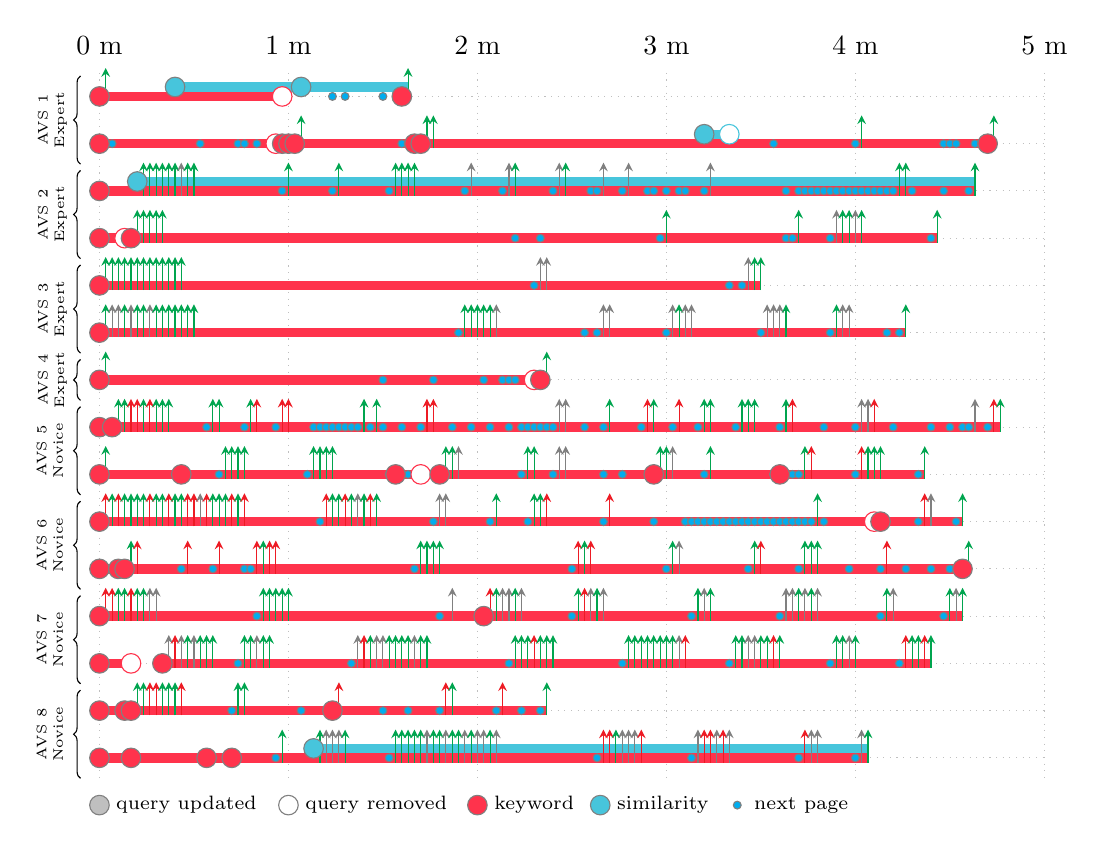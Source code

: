 \begin{tikzpicture}[scale=2,x=1.2cm]
\usetikzlibrary{shapes}
\definecolor{YellowGreen}{RGB}{255,51,76}
\definecolor{SkyBlue}{RGB}{71,197,220}
\definecolor{Green}{RGB}{0,165,79}
\definecolor{Red}{RGB}{237,27,36}
\definecolor{Dandelion}{RGB}{253,189,66}
% draw horizontal line   
\draw[dotted,lightgray] (0,-0.150) -- (5,-0.150); 

\draw[dotted,lightgray] (0,-0.450) -- (5,-0.450); 

\draw[dotted,lightgray] (0,-0.750) -- (5,-0.750); 

\draw[dotted,lightgray] (0,-1.050) -- (5,-1.050); 

\draw[dotted,lightgray] (0,-1.350) -- (5,-1.350); 

\draw[dotted,lightgray] (0,-1.650) -- (5,-1.650); 

\draw[dotted,lightgray] (0,-1.950) -- (5,-1.950); 

\draw[dotted,lightgray] (0,-2.250) -- (5,-2.250); 

\draw[dotted,lightgray] (0,-2.550) -- (5,-2.550); 

\draw[dotted,lightgray] (0,-2.850) -- (5,-2.850); 

\draw[dotted,lightgray] (0,-3.150) -- (5,-3.150); 

\draw[dotted,lightgray] (0,-3.450) -- (5,-3.450); 

\draw[dotted,lightgray] (0,-3.750) -- (5,-3.750); 

\draw[dotted,lightgray] (0,-4.050) -- (5,-4.050); 

\draw[dotted,lightgray] (0,-4.350) -- (5,-4.350);

% draw vertical lines
\foreach \x in {0,1,2,3,4,5}
\draw[dotted,lightgray] (\x,0) -- (\x,-2.40-2.1);

% draw nodes
\draw (0,0) node[above=3pt] {0 m};
\draw (1,0) node[above=3pt] {1 m};
\draw (2,0) node[above=3pt] {2 m};
\draw (3,0) node[above=3pt] {3 m};
\draw (4,0) node[above=3pt] {4 m};
\draw (5,0) node[above=3pt] {5 m};

\draw[decorate,decoration={brace}] (-0.1,-0.58) -- (-0.1,-0.02) node[midway, anchor=center, sloped, above=0.05, font=\tiny, align=center] {AVS 1 \\ Expert};
\draw[decorate,decoration={brace}] (-0.1,-1.18) -- (-0.1,-0.62) node[midway, anchor=center, sloped, above=0.05, font=\tiny, align=center] {AVS 2 \\ Expert};
\draw[decorate,decoration={brace}] (-0.1,-1.78) -- (-0.1,-1.22) node[midway, anchor=center, sloped, above=0.05, font=\tiny, align=center] {AVS 3 \\ Expert};
\draw[decorate,decoration={brace}] (-0.1,-2.08) -- (-0.1,-1.82) node[midway, anchor=center, sloped, above=0.05, font=\tiny, align=center] {AVS 4 \\ Expert};

\draw[decorate,decoration={brace}] (-0.1,-2.68) -- (-0.1,-2.12) node[midway, anchor=center, sloped, above=0.1, font=\tiny, align=center] {AVS 5 \\ Novice};
\draw[decorate,decoration={brace}] (-0.1,-3.28) -- (-0.1,-2.72) node[midway, anchor=center, sloped, above=0.1, font=\tiny, align=center] {AVS 6 \\ Novice};
\draw[decorate,decoration={brace}] (-0.1,-3.88) -- (-0.1,-3.32) node[midway, anchor=center, sloped, above=0.1, font=\tiny, align=center] {AVS 7 \\ Novice};
\draw[decorate,decoration={brace}] (-0.1,-4.48) -- (-0.1,-3.92) node[midway, anchor=center, sloped, above=0.1, font=\tiny, align=center] {AVS 8 \\ Novice};

\node[draw=gray, circle, fill=lightgray, inner sep=2.5pt, align=center]at (0,-2.55-2.1) {};
\node[anchor=west, font=\scriptsize]at (0.037,-2.55-2.1) {query updated};
\node[draw=gray, circle, fill=white, inner sep=2.5pt, align=center]at (1,-2.55-2.1) {};
\node[anchor=west, font=\scriptsize]at (1.038,-2.55-2.1) {query removed};

\node[draw=gray, circle, fill=YellowGreen, inner sep=2.5pt, align=center]at (2,-2.55-2.1) {};
\node[anchor=west, font=\scriptsize]at (2.038,-2.55-2.1) {keyword};
\node[draw=gray, circle, fill=SkyBlue, inner sep=2.5pt, align=center]at (2.65,-2.55-2.1) {};
\node[anchor=west, font=\scriptsize]at (2.688,-2.55-2.1) {similarity};
\node[draw=gray, ellipse, fill=cyan, inner sep=1pt, align=center]at (3.375,-2.55-2.1) {};
\node[anchor=west, font=\scriptsize]at (3.413,-2.55-2.1) {next page};



\draw[line width=0.12cm, YellowGreen](0.000,-0.150 -0) -- (0.967,-0.150 -0);
\draw[line width=0.12cm, SkyBlue](0.400,-0.150 +0.06) -- (1.633,-0.150 +0.06);
\draw[line width=0.12cm, YellowGreen](1.600,-0.150 -0) -- (1.633,-0.150 -0);
\draw[-stealth,Green] (0.033,-0.150 -0.03) -- (0.033,-0.150 + 0.18);
\draw[-stealth,Green] (1.633,-0.150 -0.03) -- (1.633,-0.150 + 0.18);
\node[draw=gray, ellipse, fill=cyan, inner sep=1pt, align=center]at (1.233,-0.150) {};
\node[draw=gray, ellipse, fill=cyan, inner sep=1pt, align=center]at (1.300,-0.150) {};
\node[draw=gray, ellipse, fill=cyan, inner sep=1pt, align=center]at (1.500,-0.150) {};
\node[draw=gray, circle, fill=YellowGreen, inner sep=2.5pt, align=center]at (0.000,-0.150 -0) {};
\node[draw=gray, circle, fill=SkyBlue, inner sep=2.5pt, align=center]at (0.400,-0.150 +0.06) {};
\node[draw=YellowGreen, circle, fill=white, inner sep=2.5pt, align=center]at (0.967,-0.150 -0) {};
\node[draw=gray, circle, fill=SkyBlue, inner sep=2.5pt, align=center]at (1.067,-0.150 +0.06) {};
\node[draw=gray, circle, fill=YellowGreen, inner sep=2.5pt, align=center]at (1.600,-0.150 -0) {};


\draw[line width=0.12cm, YellowGreen](0.000,-0.450 -0) -- (0.933,-0.450 -0);
\draw[line width=0.12cm, SkyBlue](3.200,-0.450 +0.06) -- (3.333,-0.450 +0.06);
\draw[line width=0.12cm, YellowGreen](0.967,-0.450 -0) -- (4.733,-0.450 -0);
\draw[-stealth,Green] (1.067,-0.450 -0.03) -- (1.067,-0.450 + 0.18);
\draw[-stealth,Green] (1.733,-0.450 -0.03) -- (1.733,-0.450 + 0.18);
\draw[-stealth,Green] (1.767,-0.450 -0.03) -- (1.767,-0.450 + 0.18);
\draw[-stealth,Green] (4.033,-0.450 -0.03) -- (4.033,-0.450 + 0.18);
\draw[-stealth,Green] (4.733,-0.450 -0.03) -- (4.733,-0.450 + 0.18);
\node[draw=gray, ellipse, fill=cyan, inner sep=1pt, align=center]at (0.067,-0.450) {};
\node[draw=gray, ellipse, fill=cyan, inner sep=1pt, align=center]at (0.533,-0.450) {};
\node[draw=gray, ellipse, fill=cyan, inner sep=1pt, align=center]at (0.733,-0.450) {};
\node[draw=gray, ellipse, fill=cyan, inner sep=1pt, align=center]at (0.767,-0.450) {};
\node[draw=gray, ellipse, fill=cyan, inner sep=1pt, align=center]at (0.833,-0.450) {};
\node[draw=gray, ellipse, fill=cyan, inner sep=1pt, align=center]at (1.600,-0.450) {};
\node[draw=gray, ellipse, fill=cyan, inner sep=1pt, align=center]at (1.633,-0.450) {};
\node[draw=gray, ellipse, fill=cyan, inner sep=1pt, align=center]at (3.567,-0.450) {};
\node[draw=gray, ellipse, fill=cyan, inner sep=1pt, align=center]at (4.000,-0.450) {};
\node[draw=gray, ellipse, fill=cyan, inner sep=1pt, align=center]at (4.467,-0.450) {};
\node[draw=gray, ellipse, fill=cyan, inner sep=1pt, align=center]at (4.500,-0.450) {};
\node[draw=gray, ellipse, fill=cyan, inner sep=1pt, align=center]at (4.533,-0.450) {};
\node[draw=gray, ellipse, fill=cyan, inner sep=1pt, align=center]at (4.633,-0.450) {};
\node[draw=gray, ellipse, fill=cyan, inner sep=1pt, align=center]at (4.667,-0.450) {};
\node[draw=gray, circle, fill=YellowGreen, inner sep=2.5pt, align=center]at (0.000,-0.450 -0) {};
\node[draw=YellowGreen, circle, fill=white, inner sep=2.5pt, align=center]at (0.933,-0.450 -0) {};
\node[draw=gray, circle, fill=YellowGreen, inner sep=2.5pt, align=center]at (0.967,-0.450 -0) {};
\node[draw=gray, circle, fill=YellowGreen, inner sep=2.5pt, align=center]at (1.000,-0.450 -0) {};
\node[draw=gray, circle, fill=YellowGreen, inner sep=2.5pt, align=center]at (1.033,-0.450 -0) {};
\node[draw=gray, circle, fill=YellowGreen, inner sep=2.5pt, align=center]at (1.667,-0.450 -0) {};
\node[draw=gray, circle, fill=YellowGreen, inner sep=2.5pt, align=center]at (1.700,-0.450 -0) {};
\node[draw=gray, circle, fill=SkyBlue, inner sep=2.5pt, align=center]at (3.200,-0.450 +0.06) {};
\node[draw=SkyBlue, circle, fill=white, inner sep=2.5pt, align=center]at (3.333,-0.450 +0.06) {};
\node[draw=gray, circle, fill=YellowGreen, inner sep=2.5pt, align=center]at (4.700,-0.450 -0) {};


\draw[line width=0.12cm, SkyBlue](0.200,-0.750 +0.06) -- (4.633,-0.750 +0.06);
\draw[line width=0.12cm, YellowGreen](0.000,-0.750 -0) -- (4.633,-0.750 -0);
\draw[-stealth,Green] (0.233,-0.750 -0.03) -- (0.233,-0.750 + 0.18);
\draw[-stealth,Green] (0.267,-0.750 -0.03) -- (0.267,-0.750 + 0.18);
\draw[-stealth,Green] (0.300,-0.750 -0.03) -- (0.300,-0.750 + 0.18);
\draw[-stealth,Green] (0.333,-0.750 -0.03) -- (0.333,-0.750 + 0.18);
\draw[-stealth,Green] (0.367,-0.750 -0.03) -- (0.367,-0.750 + 0.18);
\draw[-stealth,Green] (0.400,-0.750 -0.03) -- (0.400,-0.750 + 0.18);
\draw[-stealth,gray] (0.433,-0.750 -0.03) -- (0.433,-0.750 + 0.18);
\draw[-stealth,Green] (0.467,-0.750 -0.03) -- (0.467,-0.750 + 0.18);
\draw[-stealth,Green] (0.500,-0.750 -0.03) -- (0.500,-0.750 + 0.18);
\draw[-stealth,Green] (1.000,-0.750 -0.03) -- (1.000,-0.750 + 0.18);
\draw[-stealth,Green] (1.267,-0.750 -0.03) -- (1.267,-0.750 + 0.18);
\draw[-stealth,Green] (1.567,-0.750 -0.03) -- (1.567,-0.750 + 0.18);
\draw[-stealth,Green] (1.600,-0.750 -0.03) -- (1.600,-0.750 + 0.18);
\draw[-stealth,Green] (1.633,-0.750 -0.03) -- (1.633,-0.750 + 0.18);
\draw[-stealth,Green] (1.667,-0.750 -0.03) -- (1.667,-0.750 + 0.18);
\draw[-stealth,gray] (1.967,-0.750 -0.03) -- (1.967,-0.750 + 0.18);
\draw[-stealth,gray] (2.167,-0.750 -0.03) -- (2.167,-0.750 + 0.18);
\draw[-stealth,Green] (2.200,-0.750 -0.03) -- (2.200,-0.750 + 0.18);
\draw[-stealth,gray] (2.433,-0.750 -0.03) -- (2.433,-0.750 + 0.18);
\draw[-stealth,Green] (2.467,-0.750 -0.03) -- (2.467,-0.750 + 0.18);
\draw[-stealth,gray] (2.667,-0.750 -0.03) -- (2.667,-0.750 + 0.18);
\draw[-stealth,gray] (2.800,-0.750 -0.03) -- (2.800,-0.750 + 0.18);
\draw[-stealth,gray] (3.233,-0.750 -0.03) -- (3.233,-0.750 + 0.18);
\draw[-stealth,Green] (4.233,-0.750 -0.03) -- (4.233,-0.750 + 0.18);
\draw[-stealth,Green] (4.267,-0.750 -0.03) -- (4.267,-0.750 + 0.18);
\draw[-stealth,Green] (4.633,-0.750 -0.03) -- (4.633,-0.750 + 0.18);
\node[draw=gray, ellipse, fill=cyan, inner sep=1pt, align=center]at (0.967,-0.750) {};
\node[draw=gray, ellipse, fill=cyan, inner sep=1pt, align=center]at (1.233,-0.750) {};
\node[draw=gray, ellipse, fill=cyan, inner sep=1pt, align=center]at (1.533,-0.750) {};
\node[draw=gray, ellipse, fill=cyan, inner sep=1pt, align=center]at (1.933,-0.750) {};
\node[draw=gray, ellipse, fill=cyan, inner sep=1pt, align=center]at (2.133,-0.750) {};
\node[draw=gray, ellipse, fill=cyan, inner sep=1pt, align=center]at (2.400,-0.750) {};
\node[draw=gray, ellipse, fill=cyan, inner sep=1pt, align=center]at (2.600,-0.750) {};
\node[draw=gray, ellipse, fill=cyan, inner sep=1pt, align=center]at (2.633,-0.750) {};
\node[draw=gray, ellipse, fill=cyan, inner sep=1pt, align=center]at (2.767,-0.750) {};
\node[draw=gray, ellipse, fill=cyan, inner sep=1pt, align=center]at (2.900,-0.750) {};
\node[draw=gray, ellipse, fill=cyan, inner sep=1pt, align=center]at (2.933,-0.750) {};
\node[draw=gray, ellipse, fill=cyan, inner sep=1pt, align=center]at (3.000,-0.750) {};
\node[draw=gray, ellipse, fill=cyan, inner sep=1pt, align=center]at (3.067,-0.750) {};
\node[draw=gray, ellipse, fill=cyan, inner sep=1pt, align=center]at (3.100,-0.750) {};
\node[draw=gray, ellipse, fill=cyan, inner sep=1pt, align=center]at (3.200,-0.750) {};
\node[draw=gray, ellipse, fill=cyan, inner sep=1pt, align=center]at (3.633,-0.750) {};
\node[draw=gray, ellipse, fill=cyan, inner sep=1pt, align=center]at (3.700,-0.750) {};
\node[draw=gray, ellipse, fill=cyan, inner sep=1pt, align=center]at (3.733,-0.750) {};
\node[draw=gray, ellipse, fill=cyan, inner sep=1pt, align=center]at (3.767,-0.750) {};
\node[draw=gray, ellipse, fill=cyan, inner sep=1pt, align=center]at (3.800,-0.750) {};
\node[draw=gray, ellipse, fill=cyan, inner sep=1pt, align=center]at (3.833,-0.750) {};
\node[draw=gray, ellipse, fill=cyan, inner sep=1pt, align=center]at (3.867,-0.750) {};
\node[draw=gray, ellipse, fill=cyan, inner sep=1pt, align=center]at (3.900,-0.750) {};
\node[draw=gray, ellipse, fill=cyan, inner sep=1pt, align=center]at (3.933,-0.750) {};
\node[draw=gray, ellipse, fill=cyan, inner sep=1pt, align=center]at (3.967,-0.750) {};
\node[draw=gray, ellipse, fill=cyan, inner sep=1pt, align=center]at (4.000,-0.750) {};
\node[draw=gray, ellipse, fill=cyan, inner sep=1pt, align=center]at (4.033,-0.750) {};
\node[draw=gray, ellipse, fill=cyan, inner sep=1pt, align=center]at (4.067,-0.750) {};
\node[draw=gray, ellipse, fill=cyan, inner sep=1pt, align=center]at (4.100,-0.750) {};
\node[draw=gray, ellipse, fill=cyan, inner sep=1pt, align=center]at (4.133,-0.750) {};
\node[draw=gray, ellipse, fill=cyan, inner sep=1pt, align=center]at (4.167,-0.750) {};
\node[draw=gray, ellipse, fill=cyan, inner sep=1pt, align=center]at (4.200,-0.750) {};
\node[draw=gray, ellipse, fill=cyan, inner sep=1pt, align=center]at (4.300,-0.750) {};
\node[draw=gray, ellipse, fill=cyan, inner sep=1pt, align=center]at (4.467,-0.750) {};
\node[draw=gray, ellipse, fill=cyan, inner sep=1pt, align=center]at (4.600,-0.750) {};
\node[draw=gray, circle, fill=YellowGreen, inner sep=2.5pt, align=center]at (0.000,-0.750 -0) {};
\node[draw=gray, circle, fill=SkyBlue, inner sep=2.5pt, align=center]at (0.200,-0.750 +0.06) {};


\draw[line width=0.12cm, YellowGreen](0.000,-1.050 -0) -- (0.133,-1.050 -0);
\draw[line width=0.12cm, YellowGreen](0.167,-1.050 -0) -- (4.433,-1.050 -0);
\draw[-stealth,Green] (0.200,-1.050 -0.03) -- (0.200,-1.050 + 0.18);
\draw[-stealth,Green] (0.233,-1.050 -0.03) -- (0.233,-1.050 + 0.18);
\draw[-stealth,Green] (0.267,-1.050 -0.03) -- (0.267,-1.050 + 0.18);
\draw[-stealth,Green] (0.300,-1.050 -0.03) -- (0.300,-1.050 + 0.18);
\draw[-stealth,Green] (0.333,-1.050 -0.03) -- (0.333,-1.050 + 0.18);
\draw[-stealth,Green] (3.000,-1.050 -0.03) -- (3.000,-1.050 + 0.18);
\draw[-stealth,Green] (3.700,-1.050 -0.03) -- (3.700,-1.050 + 0.18);
\draw[-stealth,gray] (3.900,-1.050 -0.03) -- (3.900,-1.050 + 0.18);
\draw[-stealth,Green] (3.933,-1.050 -0.03) -- (3.933,-1.050 + 0.18);
\draw[-stealth,Green] (3.967,-1.050 -0.03) -- (3.967,-1.050 + 0.18);
\draw[-stealth,gray] (4.000,-1.050 -0.03) -- (4.000,-1.050 + 0.18);
\draw[-stealth,Green] (4.033,-1.050 -0.03) -- (4.033,-1.050 + 0.18);
\draw[-stealth,Green] (4.433,-1.050 -0.03) -- (4.433,-1.050 + 0.18);
\node[draw=gray, ellipse, fill=cyan, inner sep=1pt, align=center]at (2.200,-1.050) {};
\node[draw=gray, ellipse, fill=cyan, inner sep=1pt, align=center]at (2.333,-1.050) {};
\node[draw=gray, ellipse, fill=cyan, inner sep=1pt, align=center]at (2.967,-1.050) {};
\node[draw=gray, ellipse, fill=cyan, inner sep=1pt, align=center]at (3.633,-1.050) {};
\node[draw=gray, ellipse, fill=cyan, inner sep=1pt, align=center]at (3.667,-1.050) {};
\node[draw=gray, ellipse, fill=cyan, inner sep=1pt, align=center]at (3.867,-1.050) {};
\node[draw=gray, ellipse, fill=cyan, inner sep=1pt, align=center]at (4.400,-1.050) {};
\node[draw=gray, circle, fill=YellowGreen, inner sep=2.5pt, align=center]at (0.000,-1.050 -0) {};
\node[draw=YellowGreen, circle, fill=white, inner sep=2.5pt, align=center]at (0.133,-1.050 -0) {};
\node[draw=gray, circle, fill=YellowGreen, inner sep=2.5pt, align=center]at (0.167,-1.050 -0) {};


\draw[line width=0.12cm, YellowGreen](0.000,-1.350 -0) -- (3.500,-1.350 -0);
\draw[-stealth,Green] (0.033,-1.350 -0.03) -- (0.033,-1.350 + 0.18);
\draw[-stealth,Green] (0.067,-1.350 -0.03) -- (0.067,-1.350 + 0.18);
\draw[-stealth,Green] (0.100,-1.350 -0.03) -- (0.100,-1.350 + 0.18);
\draw[-stealth,Green] (0.133,-1.350 -0.03) -- (0.133,-1.350 + 0.18);
\draw[-stealth,Green] (0.167,-1.350 -0.03) -- (0.167,-1.350 + 0.18);
\draw[-stealth,Green] (0.200,-1.350 -0.03) -- (0.200,-1.350 + 0.18);
\draw[-stealth,Green] (0.233,-1.350 -0.03) -- (0.233,-1.350 + 0.18);
\draw[-stealth,Green] (0.267,-1.350 -0.03) -- (0.267,-1.350 + 0.18);
\draw[-stealth,Green] (0.300,-1.350 -0.03) -- (0.300,-1.350 + 0.18);
\draw[-stealth,Green] (0.333,-1.350 -0.03) -- (0.333,-1.350 + 0.18);
\draw[-stealth,Green] (0.367,-1.350 -0.03) -- (0.367,-1.350 + 0.18);
\draw[-stealth,Green] (0.400,-1.350 -0.03) -- (0.400,-1.350 + 0.18);
\draw[-stealth,Green] (0.433,-1.350 -0.03) -- (0.433,-1.350 + 0.18);
\draw[-stealth,gray] (2.333,-1.350 -0.03) -- (2.333,-1.350 + 0.18);
\draw[-stealth,gray] (2.367,-1.350 -0.03) -- (2.367,-1.350 + 0.18);
\draw[-stealth,gray] (3.433,-1.350 -0.03) -- (3.433,-1.350 + 0.18);
\draw[-stealth,Green] (3.467,-1.350 -0.03) -- (3.467,-1.350 + 0.18);
\draw[-stealth,Green] (3.500,-1.350 -0.03) -- (3.500,-1.350 + 0.18);
\node[draw=gray, ellipse, fill=cyan, inner sep=1pt, align=center]at (2.300,-1.350) {};
\node[draw=gray, ellipse, fill=cyan, inner sep=1pt, align=center]at (3.333,-1.350) {};
\node[draw=gray, ellipse, fill=cyan, inner sep=1pt, align=center]at (3.400,-1.350) {};
\node[draw=gray, circle, fill=YellowGreen, inner sep=2.5pt, align=center]at (0.000,-1.350 -0) {};


\draw[line width=0.12cm, YellowGreen](0.000,-1.650 -0) -- (4.267,-1.650 -0);
\draw[-stealth,Green] (0.033,-1.650 -0.03) -- (0.033,-1.650 + 0.18);
\draw[-stealth,gray] (0.067,-1.650 -0.03) -- (0.067,-1.650 + 0.18);
\draw[-stealth,gray] (0.100,-1.650 -0.03) -- (0.100,-1.650 + 0.18);
\draw[-stealth,Green] (0.133,-1.650 -0.03) -- (0.133,-1.650 + 0.18);
\draw[-stealth,gray] (0.167,-1.650 -0.03) -- (0.167,-1.650 + 0.18);
\draw[-stealth,Green] (0.200,-1.650 -0.03) -- (0.200,-1.650 + 0.18);
\draw[-stealth,Green] (0.233,-1.650 -0.03) -- (0.233,-1.650 + 0.18);
\draw[-stealth,gray] (0.267,-1.650 -0.03) -- (0.267,-1.650 + 0.18);
\draw[-stealth,Green] (0.300,-1.650 -0.03) -- (0.300,-1.650 + 0.18);
\draw[-stealth,Green] (0.333,-1.650 -0.03) -- (0.333,-1.650 + 0.18);
\draw[-stealth,Green] (0.367,-1.650 -0.03) -- (0.367,-1.650 + 0.18);
\draw[-stealth,Green] (0.400,-1.650 -0.03) -- (0.400,-1.650 + 0.18);
\draw[-stealth,Green] (0.433,-1.650 -0.03) -- (0.433,-1.650 + 0.18);
\draw[-stealth,Green] (0.467,-1.650 -0.03) -- (0.467,-1.650 + 0.18);
\draw[-stealth,Green] (0.500,-1.650 -0.03) -- (0.500,-1.650 + 0.18);
\draw[-stealth,Green] (1.933,-1.650 -0.03) -- (1.933,-1.650 + 0.18);
\draw[-stealth,Green] (1.967,-1.650 -0.03) -- (1.967,-1.650 + 0.18);
\draw[-stealth,Green] (2.000,-1.650 -0.03) -- (2.000,-1.650 + 0.18);
\draw[-stealth,Green] (2.033,-1.650 -0.03) -- (2.033,-1.650 + 0.18);
\draw[-stealth,Green] (2.067,-1.650 -0.03) -- (2.067,-1.650 + 0.18);
\draw[-stealth,gray] (2.100,-1.650 -0.03) -- (2.100,-1.650 + 0.18);
\draw[-stealth,gray] (2.667,-1.650 -0.03) -- (2.667,-1.650 + 0.18);
\draw[-stealth,gray] (2.700,-1.650 -0.03) -- (2.700,-1.650 + 0.18);
\draw[-stealth,gray] (3.033,-1.650 -0.03) -- (3.033,-1.650 + 0.18);
\draw[-stealth,Green] (3.067,-1.650 -0.03) -- (3.067,-1.650 + 0.18);
\draw[-stealth,gray] (3.100,-1.650 -0.03) -- (3.100,-1.650 + 0.18);
\draw[-stealth,gray] (3.133,-1.650 -0.03) -- (3.133,-1.650 + 0.18);
\draw[-stealth,gray] (3.533,-1.650 -0.03) -- (3.533,-1.650 + 0.18);
\draw[-stealth,gray] (3.567,-1.650 -0.03) -- (3.567,-1.650 + 0.18);
\draw[-stealth,gray] (3.600,-1.650 -0.03) -- (3.600,-1.650 + 0.18);
\draw[-stealth,Green] (3.633,-1.650 -0.03) -- (3.633,-1.650 + 0.18);
\draw[-stealth,Green] (3.900,-1.650 -0.03) -- (3.900,-1.650 + 0.18);
\draw[-stealth,gray] (3.933,-1.650 -0.03) -- (3.933,-1.650 + 0.18);
\draw[-stealth,gray] (3.967,-1.650 -0.03) -- (3.967,-1.650 + 0.18);
\draw[-stealth,Green] (4.267,-1.650 -0.03) -- (4.267,-1.650 + 0.18);
\node[draw=gray, ellipse, fill=cyan, inner sep=1pt, align=center]at (1.900,-1.650) {};
\node[draw=gray, ellipse, fill=cyan, inner sep=1pt, align=center]at (2.567,-1.650) {};
\node[draw=gray, ellipse, fill=cyan, inner sep=1pt, align=center]at (2.633,-1.650) {};
\node[draw=gray, ellipse, fill=cyan, inner sep=1pt, align=center]at (3.000,-1.650) {};
\node[draw=gray, ellipse, fill=cyan, inner sep=1pt, align=center]at (3.500,-1.650) {};
\node[draw=gray, ellipse, fill=cyan, inner sep=1pt, align=center]at (3.867,-1.650) {};
\node[draw=gray, ellipse, fill=cyan, inner sep=1pt, align=center]at (4.167,-1.650) {};
\node[draw=gray, ellipse, fill=cyan, inner sep=1pt, align=center]at (4.233,-1.650) {};
\node[draw=gray, circle, fill=YellowGreen, inner sep=2.5pt, align=center]at (0.000,-1.650 -0) {};


\draw[line width=0.12cm, YellowGreen](0.000,-1.950 -0) -- (2.300,-1.950 -0);
\draw[line width=0.12cm, YellowGreen](2.333,-1.950 -0) -- (2.367,-1.950 -0);
\draw[-stealth,Green] (0.033,-1.950 -0.03) -- (0.033,-1.950 + 0.18);
\draw[-stealth,Green] (2.367,-1.950 -0.03) -- (2.367,-1.950 + 0.18);
\node[draw=gray, ellipse, fill=cyan, inner sep=1pt, align=center]at (1.500,-1.950) {};
\node[draw=gray, ellipse, fill=cyan, inner sep=1pt, align=center]at (1.767,-1.950) {};
\node[draw=gray, ellipse, fill=cyan, inner sep=1pt, align=center]at (2.033,-1.950) {};
\node[draw=gray, ellipse, fill=cyan, inner sep=1pt, align=center]at (2.133,-1.950) {};
\node[draw=gray, ellipse, fill=cyan, inner sep=1pt, align=center]at (2.167,-1.950) {};
\node[draw=gray, ellipse, fill=cyan, inner sep=1pt, align=center]at (2.200,-1.950) {};
\node[draw=gray, circle, fill=YellowGreen, inner sep=2.5pt, align=center]at (0.000,-1.950 -0) {};
\node[draw=YellowGreen, circle, fill=white, inner sep=2.5pt, align=center]at (2.300,-1.950 -0) {};
\node[draw=gray, circle, fill=YellowGreen, inner sep=2.5pt, align=center]at (2.333,-1.950 -0) {};


\draw[line width=0.12cm, YellowGreen](0.000,-2.250 -0) -- (4.767,-2.250 -0);
\draw[-stealth,Green] (0.100,-2.250 -0.03) -- (0.100,-2.250 + 0.18);
\draw[-stealth,Green] (0.133,-2.250 -0.03) -- (0.133,-2.250 + 0.18);
\draw[-stealth,Red] (0.167,-2.250 -0.03) -- (0.167,-2.250 + 0.18);
\draw[-stealth,Red] (0.200,-2.250 -0.03) -- (0.200,-2.250 + 0.18);
\draw[-stealth,Green] (0.233,-2.250 -0.03) -- (0.233,-2.250 + 0.18);
\draw[-stealth,Red] (0.267,-2.250 -0.03) -- (0.267,-2.250 + 0.18);
\draw[-stealth,Green] (0.300,-2.250 -0.03) -- (0.300,-2.250 + 0.18);
\draw[-stealth,Green] (0.333,-2.250 -0.03) -- (0.333,-2.250 + 0.18);
\draw[-stealth,Green] (0.367,-2.250 -0.03) -- (0.367,-2.250 + 0.18);
\draw[-stealth,Green] (0.600,-2.250 -0.03) -- (0.600,-2.250 + 0.18);
\draw[-stealth,Green] (0.633,-2.250 -0.03) -- (0.633,-2.250 + 0.18);
\draw[-stealth,Green] (0.800,-2.250 -0.03) -- (0.800,-2.250 + 0.18);
\draw[-stealth,Red] (0.833,-2.250 -0.03) -- (0.833,-2.250 + 0.18);
\draw[-stealth,Red] (0.967,-2.250 -0.03) -- (0.967,-2.250 + 0.18);
\draw[-stealth,Red] (1.000,-2.250 -0.03) -- (1.000,-2.250 + 0.18);
\draw[-stealth,Green] (1.400,-2.250 -0.03) -- (1.400,-2.250 + 0.18);
\draw[-stealth,Green] (1.467,-2.250 -0.03) -- (1.467,-2.250 + 0.18);
\draw[-stealth,Red] (1.733,-2.250 -0.03) -- (1.733,-2.250 + 0.18);
\draw[-stealth,Red] (1.767,-2.250 -0.03) -- (1.767,-2.250 + 0.18);
\draw[-stealth,gray] (2.433,-2.250 -0.03) -- (2.433,-2.250 + 0.18);
\draw[-stealth,gray] (2.467,-2.250 -0.03) -- (2.467,-2.250 + 0.18);
\draw[-stealth,Green] (2.700,-2.250 -0.03) -- (2.700,-2.250 + 0.18);
\draw[-stealth,Red] (2.900,-2.250 -0.03) -- (2.900,-2.250 + 0.18);
\draw[-stealth,Green] (2.933,-2.250 -0.03) -- (2.933,-2.250 + 0.18);
\draw[-stealth,Red] (3.067,-2.250 -0.03) -- (3.067,-2.250 + 0.18);
\draw[-stealth,Green] (3.200,-2.250 -0.03) -- (3.200,-2.250 + 0.18);
\draw[-stealth,Green] (3.233,-2.250 -0.03) -- (3.233,-2.250 + 0.18);
\draw[-stealth,Green] (3.400,-2.250 -0.03) -- (3.400,-2.250 + 0.18);
\draw[-stealth,Green] (3.433,-2.250 -0.03) -- (3.433,-2.250 + 0.18);
\draw[-stealth,Green] (3.467,-2.250 -0.03) -- (3.467,-2.250 + 0.18);
\draw[-stealth,Green] (3.633,-2.250 -0.03) -- (3.633,-2.250 + 0.18);
\draw[-stealth,Red] (3.667,-2.250 -0.03) -- (3.667,-2.250 + 0.18);
\draw[-stealth,gray] (4.033,-2.250 -0.03) -- (4.033,-2.250 + 0.18);
\draw[-stealth,gray] (4.067,-2.250 -0.03) -- (4.067,-2.250 + 0.18);
\draw[-stealth,Red] (4.100,-2.250 -0.03) -- (4.100,-2.250 + 0.18);
\draw[-stealth,gray] (4.633,-2.250 -0.03) -- (4.633,-2.250 + 0.18);
\draw[-stealth,Red] (4.733,-2.250 -0.03) -- (4.733,-2.250 + 0.18);
\draw[-stealth,Green] (4.767,-2.250 -0.03) -- (4.767,-2.250 + 0.18);
\node[draw=gray, ellipse, fill=cyan, inner sep=1pt, align=center]at (0.567,-2.250) {};
\node[draw=gray, ellipse, fill=cyan, inner sep=1pt, align=center]at (0.767,-2.250) {};
\node[draw=gray, ellipse, fill=cyan, inner sep=1pt, align=center]at (0.933,-2.250) {};
\node[draw=gray, ellipse, fill=cyan, inner sep=1pt, align=center]at (1.133,-2.250) {};
\node[draw=gray, ellipse, fill=cyan, inner sep=1pt, align=center]at (1.167,-2.250) {};
\node[draw=gray, ellipse, fill=cyan, inner sep=1pt, align=center]at (1.200,-2.250) {};
\node[draw=gray, ellipse, fill=cyan, inner sep=1pt, align=center]at (1.233,-2.250) {};
\node[draw=gray, ellipse, fill=cyan, inner sep=1pt, align=center]at (1.267,-2.250) {};
\node[draw=gray, ellipse, fill=cyan, inner sep=1pt, align=center]at (1.300,-2.250) {};
\node[draw=gray, ellipse, fill=cyan, inner sep=1pt, align=center]at (1.333,-2.250) {};
\node[draw=gray, ellipse, fill=cyan, inner sep=1pt, align=center]at (1.367,-2.250) {};
\node[draw=gray, ellipse, fill=cyan, inner sep=1pt, align=center]at (1.433,-2.250) {};
\node[draw=gray, ellipse, fill=cyan, inner sep=1pt, align=center]at (1.500,-2.250) {};
\node[draw=gray, ellipse, fill=cyan, inner sep=1pt, align=center]at (1.600,-2.250) {};
\node[draw=gray, ellipse, fill=cyan, inner sep=1pt, align=center]at (1.700,-2.250) {};
\node[draw=gray, ellipse, fill=cyan, inner sep=1pt, align=center]at (1.867,-2.250) {};
\node[draw=gray, ellipse, fill=cyan, inner sep=1pt, align=center]at (1.967,-2.250) {};
\node[draw=gray, ellipse, fill=cyan, inner sep=1pt, align=center]at (2.067,-2.250) {};
\node[draw=gray, ellipse, fill=cyan, inner sep=1pt, align=center]at (2.167,-2.250) {};
\node[draw=gray, ellipse, fill=cyan, inner sep=1pt, align=center]at (2.233,-2.250) {};
\node[draw=gray, ellipse, fill=cyan, inner sep=1pt, align=center]at (2.267,-2.250) {};
\node[draw=gray, ellipse, fill=cyan, inner sep=1pt, align=center]at (2.300,-2.250) {};
\node[draw=gray, ellipse, fill=cyan, inner sep=1pt, align=center]at (2.333,-2.250) {};
\node[draw=gray, ellipse, fill=cyan, inner sep=1pt, align=center]at (2.367,-2.250) {};
\node[draw=gray, ellipse, fill=cyan, inner sep=1pt, align=center]at (2.400,-2.250) {};
\node[draw=gray, ellipse, fill=cyan, inner sep=1pt, align=center]at (2.567,-2.250) {};
\node[draw=gray, ellipse, fill=cyan, inner sep=1pt, align=center]at (2.667,-2.250) {};
\node[draw=gray, ellipse, fill=cyan, inner sep=1pt, align=center]at (2.867,-2.250) {};
\node[draw=gray, ellipse, fill=cyan, inner sep=1pt, align=center]at (3.033,-2.250) {};
\node[draw=gray, ellipse, fill=cyan, inner sep=1pt, align=center]at (3.167,-2.250) {};
\node[draw=gray, ellipse, fill=cyan, inner sep=1pt, align=center]at (3.367,-2.250) {};
\node[draw=gray, ellipse, fill=cyan, inner sep=1pt, align=center]at (3.600,-2.250) {};
\node[draw=gray, ellipse, fill=cyan, inner sep=1pt, align=center]at (3.833,-2.250) {};
\node[draw=gray, ellipse, fill=cyan, inner sep=1pt, align=center]at (4.000,-2.250) {};
\node[draw=gray, ellipse, fill=cyan, inner sep=1pt, align=center]at (4.200,-2.250) {};
\node[draw=gray, ellipse, fill=cyan, inner sep=1pt, align=center]at (4.400,-2.250) {};
\node[draw=gray, ellipse, fill=cyan, inner sep=1pt, align=center]at (4.500,-2.250) {};
\node[draw=gray, ellipse, fill=cyan, inner sep=1pt, align=center]at (4.567,-2.250) {};
\node[draw=gray, ellipse, fill=cyan, inner sep=1pt, align=center]at (4.600,-2.250) {};
\node[draw=gray, ellipse, fill=cyan, inner sep=1pt, align=center]at (4.700,-2.250) {};
\node[draw=gray, circle, fill=YellowGreen, inner sep=2.5pt, align=center]at (0.000,-2.250 -0) {};
\node[draw=gray, circle, fill=YellowGreen, inner sep=2.5pt, align=center]at (0.067,-2.250 -0) {};


\draw[line width=0.12cm, YellowGreen](0.000,-2.550 -0) -- (1.700,-2.550 -0);
\draw[line width=0.12cm, YellowGreen](1.800,-2.550 -0) -- (4.367,-2.550 -0);
\draw[-stealth,Green] (0.033,-2.550 -0.03) -- (0.033,-2.550 + 0.18);
\draw[-stealth,Green] (0.667,-2.550 -0.03) -- (0.667,-2.550 + 0.18);
\draw[-stealth,Green] (0.700,-2.550 -0.03) -- (0.700,-2.550 + 0.18);
\draw[-stealth,Green] (0.733,-2.550 -0.03) -- (0.733,-2.550 + 0.18);
\draw[-stealth,Green] (0.767,-2.550 -0.03) -- (0.767,-2.550 + 0.18);
\draw[-stealth,Green] (1.133,-2.550 -0.03) -- (1.133,-2.550 + 0.18);
\draw[-stealth,Green] (1.167,-2.550 -0.03) -- (1.167,-2.550 + 0.18);
\draw[-stealth,Green] (1.200,-2.550 -0.03) -- (1.200,-2.550 + 0.18);
\draw[-stealth,Green] (1.233,-2.550 -0.03) -- (1.233,-2.550 + 0.18);
\draw[-stealth,Green] (1.833,-2.550 -0.03) -- (1.833,-2.550 + 0.18);
\draw[-stealth,Green] (1.867,-2.550 -0.03) -- (1.867,-2.550 + 0.18);
\draw[-stealth,gray] (1.900,-2.550 -0.03) -- (1.900,-2.550 + 0.18);
\draw[-stealth,Green] (2.267,-2.550 -0.03) -- (2.267,-2.550 + 0.18);
\draw[-stealth,Green] (2.300,-2.550 -0.03) -- (2.300,-2.550 + 0.18);
\draw[-stealth,gray] (2.433,-2.550 -0.03) -- (2.433,-2.550 + 0.18);
\draw[-stealth,gray] (2.467,-2.550 -0.03) -- (2.467,-2.550 + 0.18);
\draw[-stealth,Green] (2.967,-2.550 -0.03) -- (2.967,-2.550 + 0.18);
\draw[-stealth,Green] (3.000,-2.550 -0.03) -- (3.000,-2.550 + 0.18);
\draw[-stealth,gray] (3.033,-2.550 -0.03) -- (3.033,-2.550 + 0.18);
\draw[-stealth,Green] (3.233,-2.550 -0.03) -- (3.233,-2.550 + 0.18);
\draw[-stealth,Green] (3.733,-2.550 -0.03) -- (3.733,-2.550 + 0.18);
\draw[-stealth,Red] (3.767,-2.550 -0.03) -- (3.767,-2.550 + 0.18);
\draw[-stealth,Red] (4.033,-2.550 -0.03) -- (4.033,-2.550 + 0.18);
\draw[-stealth,Green] (4.067,-2.550 -0.03) -- (4.067,-2.550 + 0.18);
\draw[-stealth,Green] (4.100,-2.550 -0.03) -- (4.100,-2.550 + 0.18);
\draw[-stealth,Green] (4.133,-2.550 -0.03) -- (4.133,-2.550 + 0.18);
\draw[-stealth,Green] (4.367,-2.550 -0.03) -- (4.367,-2.550 + 0.18);
\node[draw=gray, ellipse, fill=cyan, inner sep=1pt, align=center]at (0.633,-2.550) {};
\node[draw=gray, ellipse, fill=cyan, inner sep=1pt, align=center]at (1.100,-2.550) {};
\node[draw=gray, ellipse, fill=cyan, inner sep=1pt, align=center]at (1.533,-2.550) {};
\node[draw=gray, ellipse, fill=cyan, inner sep=1pt, align=center]at (1.633,-2.550) {};
\node[draw=gray, ellipse, fill=cyan, inner sep=1pt, align=center]at (2.233,-2.550) {};
\node[draw=gray, ellipse, fill=cyan, inner sep=1pt, align=center]at (2.400,-2.550) {};
\node[draw=gray, ellipse, fill=cyan, inner sep=1pt, align=center]at (2.667,-2.550) {};
\node[draw=gray, ellipse, fill=cyan, inner sep=1pt, align=center]at (2.767,-2.550) {};
\node[draw=gray, ellipse, fill=cyan, inner sep=1pt, align=center]at (3.200,-2.550) {};
\node[draw=gray, ellipse, fill=cyan, inner sep=1pt, align=center]at (3.567,-2.550) {};
\node[draw=gray, ellipse, fill=cyan, inner sep=1pt, align=center]at (3.633,-2.550) {};
\node[draw=gray, ellipse, fill=cyan, inner sep=1pt, align=center]at (3.667,-2.550) {};
\node[draw=gray, ellipse, fill=cyan, inner sep=1pt, align=center]at (3.700,-2.550) {};
\node[draw=gray, ellipse, fill=cyan, inner sep=1pt, align=center]at (4.000,-2.550) {};
\node[draw=gray, ellipse, fill=cyan, inner sep=1pt, align=center]at (4.333,-2.550) {};
\node[draw=gray, circle, fill=YellowGreen, inner sep=2.5pt, align=center]at (0.000,-2.550 -0) {};
\node[draw=gray, circle, fill=YellowGreen, inner sep=2.5pt, align=center]at (0.433,-2.550 -0) {};
\node[draw=gray, circle, fill=YellowGreen, inner sep=2.5pt, align=center]at (1.567,-2.550 -0) {};
\node[draw=YellowGreen, circle, fill=white, inner sep=2.5pt, align=center]at (1.700,-2.550 -0) {};
\node[draw=gray, circle, fill=YellowGreen, inner sep=2.5pt, align=center]at (1.800,-2.550 -0) {};
\node[draw=gray, circle, fill=YellowGreen, inner sep=2.5pt, align=center]at (2.933,-2.550 -0) {};
\node[draw=gray, circle, fill=YellowGreen, inner sep=2.5pt, align=center]at (3.600,-2.550 -0) {};


\draw[line width=0.12cm, YellowGreen](0.000,-2.850 -0) -- (4.100,-2.850 -0);
\draw[line width=0.12cm, YellowGreen](4.133,-2.850 -0) -- (4.567,-2.850 -0);
\draw[-stealth,Red] (0.033,-2.850 -0.03) -- (0.033,-2.850 + 0.18);
\draw[-stealth,Green] (0.067,-2.850 -0.03) -- (0.067,-2.850 + 0.18);
\draw[-stealth,Red] (0.100,-2.850 -0.03) -- (0.100,-2.850 + 0.18);
\draw[-stealth,Green] (0.133,-2.850 -0.03) -- (0.133,-2.850 + 0.18);
\draw[-stealth,Green] (0.167,-2.850 -0.03) -- (0.167,-2.850 + 0.18);
\draw[-stealth,Green] (0.200,-2.850 -0.03) -- (0.200,-2.850 + 0.18);
\draw[-stealth,Green] (0.233,-2.850 -0.03) -- (0.233,-2.850 + 0.18);
\draw[-stealth,Red] (0.267,-2.850 -0.03) -- (0.267,-2.850 + 0.18);
\draw[-stealth,Green] (0.300,-2.850 -0.03) -- (0.300,-2.850 + 0.18);
\draw[-stealth,Green] (0.333,-2.850 -0.03) -- (0.333,-2.850 + 0.18);
\draw[-stealth,Red] (0.367,-2.850 -0.03) -- (0.367,-2.850 + 0.18);
\draw[-stealth,Green] (0.400,-2.850 -0.03) -- (0.400,-2.850 + 0.18);
\draw[-stealth,Green] (0.433,-2.850 -0.03) -- (0.433,-2.850 + 0.18);
\draw[-stealth,Red] (0.467,-2.850 -0.03) -- (0.467,-2.850 + 0.18);
\draw[-stealth,Red] (0.500,-2.850 -0.03) -- (0.500,-2.850 + 0.18);
\draw[-stealth,gray] (0.533,-2.850 -0.03) -- (0.533,-2.850 + 0.18);
\draw[-stealth,Red] (0.567,-2.850 -0.03) -- (0.567,-2.850 + 0.18);
\draw[-stealth,Green] (0.600,-2.850 -0.03) -- (0.600,-2.850 + 0.18);
\draw[-stealth,Green] (0.633,-2.850 -0.03) -- (0.633,-2.850 + 0.18);
\draw[-stealth,Green] (0.667,-2.850 -0.03) -- (0.667,-2.850 + 0.18);
\draw[-stealth,Red] (0.700,-2.850 -0.03) -- (0.700,-2.850 + 0.18);
\draw[-stealth,Green] (0.733,-2.850 -0.03) -- (0.733,-2.850 + 0.18);
\draw[-stealth,Red] (0.767,-2.850 -0.03) -- (0.767,-2.850 + 0.18);
\draw[-stealth,Red] (1.200,-2.850 -0.03) -- (1.200,-2.850 + 0.18);
\draw[-stealth,Green] (1.233,-2.850 -0.03) -- (1.233,-2.850 + 0.18);
\draw[-stealth,Green] (1.267,-2.850 -0.03) -- (1.267,-2.850 + 0.18);
\draw[-stealth,Red] (1.300,-2.850 -0.03) -- (1.300,-2.850 + 0.18);
\draw[-stealth,Green] (1.333,-2.850 -0.03) -- (1.333,-2.850 + 0.18);
\draw[-stealth,gray] (1.367,-2.850 -0.03) -- (1.367,-2.850 + 0.18);
\draw[-stealth,Green] (1.400,-2.850 -0.03) -- (1.400,-2.850 + 0.18);
\draw[-stealth,Red] (1.433,-2.850 -0.03) -- (1.433,-2.850 + 0.18);
\draw[-stealth,Green] (1.467,-2.850 -0.03) -- (1.467,-2.850 + 0.18);
\draw[-stealth,gray] (1.800,-2.850 -0.03) -- (1.800,-2.850 + 0.18);
\draw[-stealth,gray] (1.833,-2.850 -0.03) -- (1.833,-2.850 + 0.18);
\draw[-stealth,Green] (2.100,-2.850 -0.03) -- (2.100,-2.850 + 0.18);
\draw[-stealth,Green] (2.300,-2.850 -0.03) -- (2.300,-2.850 + 0.18);
\draw[-stealth,Green] (2.333,-2.850 -0.03) -- (2.333,-2.850 + 0.18);
\draw[-stealth,Red] (2.367,-2.850 -0.03) -- (2.367,-2.850 + 0.18);
\draw[-stealth,Red] (2.700,-2.850 -0.03) -- (2.700,-2.850 + 0.18);
\draw[-stealth,Green] (3.800,-2.850 -0.03) -- (3.800,-2.850 + 0.18);
\draw[-stealth,Red] (4.367,-2.850 -0.03) -- (4.367,-2.850 + 0.18);
\draw[-stealth,gray] (4.400,-2.850 -0.03) -- (4.400,-2.850 + 0.18);
\draw[-stealth,Green] (4.567,-2.850 -0.03) -- (4.567,-2.850 + 0.18);
\node[draw=gray, ellipse, fill=cyan, inner sep=1pt, align=center]at (1.167,-2.850) {};
\node[draw=gray, ellipse, fill=cyan, inner sep=1pt, align=center]at (1.767,-2.850) {};
\node[draw=gray, ellipse, fill=cyan, inner sep=1pt, align=center]at (2.067,-2.850) {};
\node[draw=gray, ellipse, fill=cyan, inner sep=1pt, align=center]at (2.267,-2.850) {};
\node[draw=gray, ellipse, fill=cyan, inner sep=1pt, align=center]at (2.667,-2.850) {};
\node[draw=gray, ellipse, fill=cyan, inner sep=1pt, align=center]at (2.933,-2.850) {};
\node[draw=gray, ellipse, fill=cyan, inner sep=1pt, align=center]at (3.100,-2.850) {};
\node[draw=gray, ellipse, fill=cyan, inner sep=1pt, align=center]at (3.133,-2.850) {};
\node[draw=gray, ellipse, fill=cyan, inner sep=1pt, align=center]at (3.167,-2.850) {};
\node[draw=gray, ellipse, fill=cyan, inner sep=1pt, align=center]at (3.200,-2.850) {};
\node[draw=gray, ellipse, fill=cyan, inner sep=1pt, align=center]at (3.233,-2.850) {};
\node[draw=gray, ellipse, fill=cyan, inner sep=1pt, align=center]at (3.267,-2.850) {};
\node[draw=gray, ellipse, fill=cyan, inner sep=1pt, align=center]at (3.300,-2.850) {};
\node[draw=gray, ellipse, fill=cyan, inner sep=1pt, align=center]at (3.333,-2.850) {};
\node[draw=gray, ellipse, fill=cyan, inner sep=1pt, align=center]at (3.367,-2.850) {};
\node[draw=gray, ellipse, fill=cyan, inner sep=1pt, align=center]at (3.400,-2.850) {};
\node[draw=gray, ellipse, fill=cyan, inner sep=1pt, align=center]at (3.433,-2.850) {};
\node[draw=gray, ellipse, fill=cyan, inner sep=1pt, align=center]at (3.467,-2.850) {};
\node[draw=gray, ellipse, fill=cyan, inner sep=1pt, align=center]at (3.500,-2.850) {};
\node[draw=gray, ellipse, fill=cyan, inner sep=1pt, align=center]at (3.533,-2.850) {};
\node[draw=gray, ellipse, fill=cyan, inner sep=1pt, align=center]at (3.567,-2.850) {};
\node[draw=gray, ellipse, fill=cyan, inner sep=1pt, align=center]at (3.600,-2.850) {};
\node[draw=gray, ellipse, fill=cyan, inner sep=1pt, align=center]at (3.633,-2.850) {};
\node[draw=gray, ellipse, fill=cyan, inner sep=1pt, align=center]at (3.667,-2.850) {};
\node[draw=gray, ellipse, fill=cyan, inner sep=1pt, align=center]at (3.700,-2.850) {};
\node[draw=gray, ellipse, fill=cyan, inner sep=1pt, align=center]at (3.733,-2.850) {};
\node[draw=gray, ellipse, fill=cyan, inner sep=1pt, align=center]at (3.767,-2.850) {};
\node[draw=gray, ellipse, fill=cyan, inner sep=1pt, align=center]at (3.833,-2.850) {};
\node[draw=gray, ellipse, fill=cyan, inner sep=1pt, align=center]at (4.333,-2.850) {};
\node[draw=gray, ellipse, fill=cyan, inner sep=1pt, align=center]at (4.533,-2.850) {};
\node[draw=gray, circle, fill=YellowGreen, inner sep=2.5pt, align=center]at (0.000,-2.850 -0) {};
\node[draw=YellowGreen, circle, fill=white, inner sep=2.5pt, align=center]at (4.100,-2.850 -0) {};
\node[draw=gray, circle, fill=YellowGreen, inner sep=2.5pt, align=center]at (4.133,-2.850 -0) {};


\draw[line width=0.12cm, YellowGreen](0.000,-3.150 -0) -- (4.600,-3.150 -0);
\draw[-stealth,Green] (0.167,-3.150 -0.03) -- (0.167,-3.150 + 0.18);
\draw[-stealth,Red] (0.200,-3.150 -0.03) -- (0.200,-3.150 + 0.18);
\draw[-stealth,Red] (0.467,-3.150 -0.03) -- (0.467,-3.150 + 0.18);
\draw[-stealth,Red] (0.633,-3.150 -0.03) -- (0.633,-3.150 + 0.18);
\draw[-stealth,Red] (0.833,-3.150 -0.03) -- (0.833,-3.150 + 0.18);
\draw[-stealth,Green] (0.867,-3.150 -0.03) -- (0.867,-3.150 + 0.18);
\draw[-stealth,Red] (0.900,-3.150 -0.03) -- (0.900,-3.150 + 0.18);
\draw[-stealth,Red] (0.933,-3.150 -0.03) -- (0.933,-3.150 + 0.18);
\draw[-stealth,Green] (1.700,-3.150 -0.03) -- (1.700,-3.150 + 0.18);
\draw[-stealth,Green] (1.733,-3.150 -0.03) -- (1.733,-3.150 + 0.18);
\draw[-stealth,Green] (1.767,-3.150 -0.03) -- (1.767,-3.150 + 0.18);
\draw[-stealth,Green] (1.800,-3.150 -0.03) -- (1.800,-3.150 + 0.18);
\draw[-stealth,Red] (2.533,-3.150 -0.03) -- (2.533,-3.150 + 0.18);
\draw[-stealth,Green] (2.567,-3.150 -0.03) -- (2.567,-3.150 + 0.18);
\draw[-stealth,Red] (2.600,-3.150 -0.03) -- (2.600,-3.150 + 0.18);
\draw[-stealth,Green] (3.033,-3.150 -0.03) -- (3.033,-3.150 + 0.18);
\draw[-stealth,gray] (3.067,-3.150 -0.03) -- (3.067,-3.150 + 0.18);
\draw[-stealth,Green] (3.467,-3.150 -0.03) -- (3.467,-3.150 + 0.18);
\draw[-stealth,Red] (3.500,-3.150 -0.03) -- (3.500,-3.150 + 0.18);
\draw[-stealth,Green] (3.733,-3.150 -0.03) -- (3.733,-3.150 + 0.18);
\draw[-stealth,Green] (3.767,-3.150 -0.03) -- (3.767,-3.150 + 0.18);
\draw[-stealth,Green] (3.800,-3.150 -0.03) -- (3.800,-3.150 + 0.18);
\draw[-stealth,Red] (4.167,-3.150 -0.03) -- (4.167,-3.150 + 0.18);
\draw[-stealth,Green] (4.600,-3.150 -0.03) -- (4.600,-3.150 + 0.18);
\node[draw=gray, ellipse, fill=cyan, inner sep=1pt, align=center]at (0.433,-3.150) {};
\node[draw=gray, ellipse, fill=cyan, inner sep=1pt, align=center]at (0.600,-3.150) {};
\node[draw=gray, ellipse, fill=cyan, inner sep=1pt, align=center]at (0.767,-3.150) {};
\node[draw=gray, ellipse, fill=cyan, inner sep=1pt, align=center]at (0.800,-3.150) {};
\node[draw=gray, ellipse, fill=cyan, inner sep=1pt, align=center]at (1.667,-3.150) {};
\node[draw=gray, ellipse, fill=cyan, inner sep=1pt, align=center]at (2.500,-3.150) {};
\node[draw=gray, ellipse, fill=cyan, inner sep=1pt, align=center]at (3.000,-3.150) {};
\node[draw=gray, ellipse, fill=cyan, inner sep=1pt, align=center]at (3.433,-3.150) {};
\node[draw=gray, ellipse, fill=cyan, inner sep=1pt, align=center]at (3.700,-3.150) {};
\node[draw=gray, ellipse, fill=cyan, inner sep=1pt, align=center]at (3.967,-3.150) {};
\node[draw=gray, ellipse, fill=cyan, inner sep=1pt, align=center]at (4.133,-3.150) {};
\node[draw=gray, ellipse, fill=cyan, inner sep=1pt, align=center]at (4.267,-3.150) {};
\node[draw=gray, ellipse, fill=cyan, inner sep=1pt, align=center]at (4.400,-3.150) {};
\node[draw=gray, ellipse, fill=cyan, inner sep=1pt, align=center]at (4.500,-3.150) {};
\node[draw=gray, circle, fill=YellowGreen, inner sep=2.5pt, align=center]at (0.000,-3.150 -0) {};
\node[draw=gray, circle, fill=YellowGreen, inner sep=2.5pt, align=center]at (0.100,-3.150 -0) {};
\node[draw=gray, circle, fill=YellowGreen, inner sep=2.5pt, align=center]at (0.133,-3.150 -0) {};
\node[draw=gray, circle, fill=YellowGreen, inner sep=2.5pt, align=center]at (4.567,-3.150 -0) {};


\draw[line width=0.12cm, YellowGreen](0.000,-3.450 -0) -- (4.567,-3.450 -0);
\draw[-stealth,Red] (0.033,-3.450 -0.03) -- (0.033,-3.450 + 0.18);
\draw[-stealth,Red] (0.067,-3.450 -0.03) -- (0.067,-3.450 + 0.18);
\draw[-stealth,Green] (0.100,-3.450 -0.03) -- (0.100,-3.450 + 0.18);
\draw[-stealth,Green] (0.133,-3.450 -0.03) -- (0.133,-3.450 + 0.18);
\draw[-stealth,Red] (0.167,-3.450 -0.03) -- (0.167,-3.450 + 0.18);
\draw[-stealth,Green] (0.200,-3.450 -0.03) -- (0.200,-3.450 + 0.18);
\draw[-stealth,Green] (0.233,-3.450 -0.03) -- (0.233,-3.450 + 0.18);
\draw[-stealth,gray] (0.267,-3.450 -0.03) -- (0.267,-3.450 + 0.18);
\draw[-stealth,gray] (0.300,-3.450 -0.03) -- (0.300,-3.450 + 0.18);
\draw[-stealth,Green] (0.867,-3.450 -0.03) -- (0.867,-3.450 + 0.18);
\draw[-stealth,Green] (0.900,-3.450 -0.03) -- (0.900,-3.450 + 0.18);
\draw[-stealth,Green] (0.933,-3.450 -0.03) -- (0.933,-3.450 + 0.18);
\draw[-stealth,Green] (0.967,-3.450 -0.03) -- (0.967,-3.450 + 0.18);
\draw[-stealth,Green] (1.000,-3.450 -0.03) -- (1.000,-3.450 + 0.18);
\draw[-stealth,gray] (1.867,-3.450 -0.03) -- (1.867,-3.450 + 0.18);
\draw[-stealth,Red] (2.067,-3.450 -0.03) -- (2.067,-3.450 + 0.18);
\draw[-stealth,Green] (2.100,-3.450 -0.03) -- (2.100,-3.450 + 0.18);
\draw[-stealth,gray] (2.133,-3.450 -0.03) -- (2.133,-3.450 + 0.18);
\draw[-stealth,gray] (2.167,-3.450 -0.03) -- (2.167,-3.450 + 0.18);
\draw[-stealth,Green] (2.200,-3.450 -0.03) -- (2.200,-3.450 + 0.18);
\draw[-stealth,gray] (2.233,-3.450 -0.03) -- (2.233,-3.450 + 0.18);
\draw[-stealth,Green] (2.533,-3.450 -0.03) -- (2.533,-3.450 + 0.18);
\draw[-stealth,Red] (2.567,-3.450 -0.03) -- (2.567,-3.450 + 0.18);
\draw[-stealth,gray] (2.600,-3.450 -0.03) -- (2.600,-3.450 + 0.18);
\draw[-stealth,Green] (2.633,-3.450 -0.03) -- (2.633,-3.450 + 0.18);
\draw[-stealth,gray] (2.667,-3.450 -0.03) -- (2.667,-3.450 + 0.18);
\draw[-stealth,Green] (3.167,-3.450 -0.03) -- (3.167,-3.450 + 0.18);
\draw[-stealth,gray] (3.200,-3.450 -0.03) -- (3.200,-3.450 + 0.18);
\draw[-stealth,Green] (3.233,-3.450 -0.03) -- (3.233,-3.450 + 0.18);
\draw[-stealth,gray] (3.633,-3.450 -0.03) -- (3.633,-3.450 + 0.18);
\draw[-stealth,gray] (3.667,-3.450 -0.03) -- (3.667,-3.450 + 0.18);
\draw[-stealth,Green] (3.700,-3.450 -0.03) -- (3.700,-3.450 + 0.18);
\draw[-stealth,gray] (3.733,-3.450 -0.03) -- (3.733,-3.450 + 0.18);
\draw[-stealth,Green] (3.767,-3.450 -0.03) -- (3.767,-3.450 + 0.18);
\draw[-stealth,gray] (3.800,-3.450 -0.03) -- (3.800,-3.450 + 0.18);
\draw[-stealth,Green] (4.167,-3.450 -0.03) -- (4.167,-3.450 + 0.18);
\draw[-stealth,gray] (4.200,-3.450 -0.03) -- (4.200,-3.450 + 0.18);
\draw[-stealth,Green] (4.500,-3.450 -0.03) -- (4.500,-3.450 + 0.18);
\draw[-stealth,gray] (4.533,-3.450 -0.03) -- (4.533,-3.450 + 0.18);
\draw[-stealth,Green] (4.567,-3.450 -0.03) -- (4.567,-3.450 + 0.18);
\node[draw=gray, ellipse, fill=cyan, inner sep=1pt, align=center]at (0.833,-3.450) {};
\node[draw=gray, ellipse, fill=cyan, inner sep=1pt, align=center]at (1.800,-3.450) {};
\node[draw=gray, ellipse, fill=cyan, inner sep=1pt, align=center]at (2.500,-3.450) {};
\node[draw=gray, ellipse, fill=cyan, inner sep=1pt, align=center]at (3.133,-3.450) {};
\node[draw=gray, ellipse, fill=cyan, inner sep=1pt, align=center]at (3.600,-3.450) {};
\node[draw=gray, ellipse, fill=cyan, inner sep=1pt, align=center]at (4.133,-3.450) {};
\node[draw=gray, ellipse, fill=cyan, inner sep=1pt, align=center]at (4.467,-3.450) {};
\node[draw=gray, circle, fill=YellowGreen, inner sep=2.5pt, align=center]at (0.000,-3.450 -0) {};
\node[draw=gray, circle, fill=YellowGreen, inner sep=2.5pt, align=center]at (2.033,-3.450 -0) {};


\draw[line width=0.12cm, YellowGreen](0.000,-3.750 -0) -- (0.167,-3.750 -0);
\draw[line width=0.12cm, YellowGreen](0.333,-3.750 -0) -- (4.400,-3.750 -0);
\draw[-stealth,gray] (0.367,-3.750 -0.03) -- (0.367,-3.750 + 0.18);
\draw[-stealth,Red] (0.400,-3.750 -0.03) -- (0.400,-3.750 + 0.18);
\draw[-stealth,gray] (0.433,-3.750 -0.03) -- (0.433,-3.750 + 0.18);
\draw[-stealth,Green] (0.467,-3.750 -0.03) -- (0.467,-3.750 + 0.18);
\draw[-stealth,gray] (0.500,-3.750 -0.03) -- (0.500,-3.750 + 0.18);
\draw[-stealth,Green] (0.533,-3.750 -0.03) -- (0.533,-3.750 + 0.18);
\draw[-stealth,Green] (0.567,-3.750 -0.03) -- (0.567,-3.750 + 0.18);
\draw[-stealth,Green] (0.600,-3.750 -0.03) -- (0.600,-3.750 + 0.18);
\draw[-stealth,Green] (0.767,-3.750 -0.03) -- (0.767,-3.750 + 0.18);
\draw[-stealth,Green] (0.800,-3.750 -0.03) -- (0.800,-3.750 + 0.18);
\draw[-stealth,gray] (0.833,-3.750 -0.03) -- (0.833,-3.750 + 0.18);
\draw[-stealth,Green] (0.867,-3.750 -0.03) -- (0.867,-3.750 + 0.18);
\draw[-stealth,Green] (0.900,-3.750 -0.03) -- (0.900,-3.750 + 0.18);
\draw[-stealth,gray] (1.367,-3.750 -0.03) -- (1.367,-3.750 + 0.18);
\draw[-stealth,Red] (1.400,-3.750 -0.03) -- (1.400,-3.750 + 0.18);
\draw[-stealth,Green] (1.433,-3.750 -0.03) -- (1.433,-3.750 + 0.18);
\draw[-stealth,gray] (1.467,-3.750 -0.03) -- (1.467,-3.750 + 0.18);
\draw[-stealth,gray] (1.500,-3.750 -0.03) -- (1.500,-3.750 + 0.18);
\draw[-stealth,Green] (1.533,-3.750 -0.03) -- (1.533,-3.750 + 0.18);
\draw[-stealth,Green] (1.567,-3.750 -0.03) -- (1.567,-3.750 + 0.18);
\draw[-stealth,Green] (1.600,-3.750 -0.03) -- (1.600,-3.750 + 0.18);
\draw[-stealth,Green] (1.633,-3.750 -0.03) -- (1.633,-3.750 + 0.18);
\draw[-stealth,gray] (1.667,-3.750 -0.03) -- (1.667,-3.750 + 0.18);
\draw[-stealth,Green] (1.700,-3.750 -0.03) -- (1.700,-3.750 + 0.18);
\draw[-stealth,Green] (1.733,-3.750 -0.03) -- (1.733,-3.750 + 0.18);
\draw[-stealth,Green] (2.200,-3.750 -0.03) -- (2.200,-3.750 + 0.18);
\draw[-stealth,Green] (2.233,-3.750 -0.03) -- (2.233,-3.750 + 0.18);
\draw[-stealth,Green] (2.267,-3.750 -0.03) -- (2.267,-3.750 + 0.18);
\draw[-stealth,Red] (2.300,-3.750 -0.03) -- (2.300,-3.750 + 0.18);
\draw[-stealth,Green] (2.333,-3.750 -0.03) -- (2.333,-3.750 + 0.18);
\draw[-stealth,Green] (2.367,-3.750 -0.03) -- (2.367,-3.750 + 0.18);
\draw[-stealth,Green] (2.400,-3.750 -0.03) -- (2.400,-3.750 + 0.18);
\draw[-stealth,Green] (2.800,-3.750 -0.03) -- (2.800,-3.750 + 0.18);
\draw[-stealth,Green] (2.833,-3.750 -0.03) -- (2.833,-3.750 + 0.18);
\draw[-stealth,Green] (2.867,-3.750 -0.03) -- (2.867,-3.750 + 0.18);
\draw[-stealth,Green] (2.900,-3.750 -0.03) -- (2.900,-3.750 + 0.18);
\draw[-stealth,Green] (2.933,-3.750 -0.03) -- (2.933,-3.750 + 0.18);
\draw[-stealth,Green] (2.967,-3.750 -0.03) -- (2.967,-3.750 + 0.18);
\draw[-stealth,Green] (3.000,-3.750 -0.03) -- (3.000,-3.750 + 0.18);
\draw[-stealth,Green] (3.033,-3.750 -0.03) -- (3.033,-3.750 + 0.18);
\draw[-stealth,gray] (3.067,-3.750 -0.03) -- (3.067,-3.750 + 0.18);
\draw[-stealth,Red] (3.100,-3.750 -0.03) -- (3.100,-3.750 + 0.18);
\draw[-stealth,Green] (3.367,-3.750 -0.03) -- (3.367,-3.750 + 0.18);
\draw[-stealth,Green] (3.400,-3.750 -0.03) -- (3.400,-3.750 + 0.18);
\draw[-stealth,gray] (3.433,-3.750 -0.03) -- (3.433,-3.750 + 0.18);
\draw[-stealth,gray] (3.467,-3.750 -0.03) -- (3.467,-3.750 + 0.18);
\draw[-stealth,Green] (3.500,-3.750 -0.03) -- (3.500,-3.750 + 0.18);
\draw[-stealth,Green] (3.533,-3.750 -0.03) -- (3.533,-3.750 + 0.18);
\draw[-stealth,Red] (3.567,-3.750 -0.03) -- (3.567,-3.750 + 0.18);
\draw[-stealth,Green] (3.600,-3.750 -0.03) -- (3.600,-3.750 + 0.18);
\draw[-stealth,Green] (3.900,-3.750 -0.03) -- (3.900,-3.750 + 0.18);
\draw[-stealth,Green] (3.933,-3.750 -0.03) -- (3.933,-3.750 + 0.18);
\draw[-stealth,gray] (3.967,-3.750 -0.03) -- (3.967,-3.750 + 0.18);
\draw[-stealth,Green] (4.000,-3.750 -0.03) -- (4.000,-3.750 + 0.18);
\draw[-stealth,Red] (4.267,-3.750 -0.03) -- (4.267,-3.750 + 0.18);
\draw[-stealth,Green] (4.300,-3.750 -0.03) -- (4.300,-3.750 + 0.18);
\draw[-stealth,Green] (4.333,-3.750 -0.03) -- (4.333,-3.750 + 0.18);
\draw[-stealth,Red] (4.367,-3.750 -0.03) -- (4.367,-3.750 + 0.18);
\draw[-stealth,Green] (4.400,-3.750 -0.03) -- (4.400,-3.750 + 0.18);
\node[draw=gray, ellipse, fill=cyan, inner sep=1pt, align=center]at (0.733,-3.750) {};
\node[draw=gray, ellipse, fill=cyan, inner sep=1pt, align=center]at (1.333,-3.750) {};
\node[draw=gray, ellipse, fill=cyan, inner sep=1pt, align=center]at (2.167,-3.750) {};
\node[draw=gray, ellipse, fill=cyan, inner sep=1pt, align=center]at (2.767,-3.750) {};
\node[draw=gray, ellipse, fill=cyan, inner sep=1pt, align=center]at (3.333,-3.750) {};
\node[draw=gray, ellipse, fill=cyan, inner sep=1pt, align=center]at (3.867,-3.750) {};
\node[draw=gray, ellipse, fill=cyan, inner sep=1pt, align=center]at (4.233,-3.750) {};
\node[draw=gray, circle, fill=YellowGreen, inner sep=2.5pt, align=center]at (0.000,-3.750 -0) {};
\node[draw=YellowGreen, circle, fill=white, inner sep=2.5pt, align=center]at (0.167,-3.750 -0) {};
\node[draw=gray, circle, fill=YellowGreen, inner sep=2.5pt, align=center]at (0.333,-3.750 -0) {};


\draw[line width=0.12cm, YellowGreen](0.000,-4.050 -0) -- (2.367,-4.050 -0);
\draw[-stealth,Green] (0.200,-4.050 -0.03) -- (0.200,-4.050 + 0.18);
\draw[-stealth,Green] (0.233,-4.050 -0.03) -- (0.233,-4.050 + 0.18);
\draw[-stealth,Red] (0.267,-4.050 -0.03) -- (0.267,-4.050 + 0.18);
\draw[-stealth,Red] (0.300,-4.050 -0.03) -- (0.300,-4.050 + 0.18);
\draw[-stealth,Green] (0.333,-4.050 -0.03) -- (0.333,-4.050 + 0.18);
\draw[-stealth,Green] (0.367,-4.050 -0.03) -- (0.367,-4.050 + 0.18);
\draw[-stealth,Green] (0.400,-4.050 -0.03) -- (0.400,-4.050 + 0.18);
\draw[-stealth,Red] (0.433,-4.050 -0.03) -- (0.433,-4.050 + 0.18);
\draw[-stealth,Green] (0.733,-4.050 -0.03) -- (0.733,-4.050 + 0.18);
\draw[-stealth,Green] (0.767,-4.050 -0.03) -- (0.767,-4.050 + 0.18);
\draw[-stealth,Red] (1.267,-4.050 -0.03) -- (1.267,-4.050 + 0.18);
\draw[-stealth,Red] (1.833,-4.050 -0.03) -- (1.833,-4.050 + 0.18);
\draw[-stealth,Green] (1.867,-4.050 -0.03) -- (1.867,-4.050 + 0.18);
\draw[-stealth,Red] (2.133,-4.050 -0.03) -- (2.133,-4.050 + 0.18);
\draw[-stealth,Green] (2.367,-4.050 -0.03) -- (2.367,-4.050 + 0.18);
\node[draw=gray, ellipse, fill=cyan, inner sep=1pt, align=center]at (0.700,-4.050) {};
\node[draw=gray, ellipse, fill=cyan, inner sep=1pt, align=center]at (1.067,-4.050) {};
\node[draw=gray, ellipse, fill=cyan, inner sep=1pt, align=center]at (1.500,-4.050) {};
\node[draw=gray, ellipse, fill=cyan, inner sep=1pt, align=center]at (1.633,-4.050) {};
\node[draw=gray, ellipse, fill=cyan, inner sep=1pt, align=center]at (1.800,-4.050) {};
\node[draw=gray, ellipse, fill=cyan, inner sep=1pt, align=center]at (2.100,-4.050) {};
\node[draw=gray, ellipse, fill=cyan, inner sep=1pt, align=center]at (2.233,-4.050) {};
\node[draw=gray, ellipse, fill=cyan, inner sep=1pt, align=center]at (2.333,-4.050) {};
\node[draw=gray, circle, fill=YellowGreen, inner sep=2.5pt, align=center]at (0.000,-4.050 -0) {};
\node[draw=gray, circle, fill=YellowGreen, inner sep=2.5pt, align=center]at (0.133,-4.050 -0) {};
\node[draw=gray, circle, fill=YellowGreen, inner sep=2.5pt, align=center]at (0.167,-4.050 -0) {};
\node[draw=gray, circle, fill=YellowGreen, inner sep=2.5pt, align=center]at (1.233,-4.050 -0) {};


\draw[line width=0.12cm, SkyBlue](1.133,-4.350 +0.06) -- (4.067,-4.350 +0.06);
\draw[line width=0.12cm, YellowGreen](0.000,-4.350 -0) -- (4.067,-4.350 -0);
\draw[-stealth,Green] (0.967,-4.350 -0.03) -- (0.967,-4.350 + 0.18);
\draw[-stealth,Green] (1.167,-4.350 -0.03) -- (1.167,-4.350 + 0.18);
\draw[-stealth,gray] (1.200,-4.350 -0.03) -- (1.200,-4.350 + 0.18);
\draw[-stealth,gray] (1.233,-4.350 -0.03) -- (1.233,-4.350 + 0.18);
\draw[-stealth,gray] (1.267,-4.350 -0.03) -- (1.267,-4.350 + 0.18);
\draw[-stealth,Green] (1.300,-4.350 -0.03) -- (1.300,-4.350 + 0.18);
\draw[-stealth,Green] (1.567,-4.350 -0.03) -- (1.567,-4.350 + 0.18);
\draw[-stealth,Green] (1.600,-4.350 -0.03) -- (1.600,-4.350 + 0.18);
\draw[-stealth,Green] (1.633,-4.350 -0.03) -- (1.633,-4.350 + 0.18);
\draw[-stealth,Green] (1.667,-4.350 -0.03) -- (1.667,-4.350 + 0.18);
\draw[-stealth,Green] (1.700,-4.350 -0.03) -- (1.700,-4.350 + 0.18);
\draw[-stealth,gray] (1.733,-4.350 -0.03) -- (1.733,-4.350 + 0.18);
\draw[-stealth,Green] (1.767,-4.350 -0.03) -- (1.767,-4.350 + 0.18);
\draw[-stealth,Green] (1.800,-4.350 -0.03) -- (1.800,-4.350 + 0.18);
\draw[-stealth,gray] (1.833,-4.350 -0.03) -- (1.833,-4.350 + 0.18);
\draw[-stealth,Green] (1.867,-4.350 -0.03) -- (1.867,-4.350 + 0.18);
\draw[-stealth,Green] (1.900,-4.350 -0.03) -- (1.900,-4.350 + 0.18);
\draw[-stealth,gray] (1.933,-4.350 -0.03) -- (1.933,-4.350 + 0.18);
\draw[-stealth,Green] (1.967,-4.350 -0.03) -- (1.967,-4.350 + 0.18);
\draw[-stealth,gray] (2.000,-4.350 -0.03) -- (2.000,-4.350 + 0.18);
\draw[-stealth,gray] (2.033,-4.350 -0.03) -- (2.033,-4.350 + 0.18);
\draw[-stealth,Green] (2.067,-4.350 -0.03) -- (2.067,-4.350 + 0.18);
\draw[-stealth,gray] (2.100,-4.350 -0.03) -- (2.100,-4.350 + 0.18);
\draw[-stealth,Red] (2.667,-4.350 -0.03) -- (2.667,-4.350 + 0.18);
\draw[-stealth,Red] (2.700,-4.350 -0.03) -- (2.700,-4.350 + 0.18);
\draw[-stealth,Green] (2.733,-4.350 -0.03) -- (2.733,-4.350 + 0.18);
\draw[-stealth,gray] (2.767,-4.350 -0.03) -- (2.767,-4.350 + 0.18);
\draw[-stealth,gray] (2.800,-4.350 -0.03) -- (2.800,-4.350 + 0.18);
\draw[-stealth,gray] (2.833,-4.350 -0.03) -- (2.833,-4.350 + 0.18);
\draw[-stealth,Red] (2.867,-4.350 -0.03) -- (2.867,-4.350 + 0.18);
\draw[-stealth,gray] (3.167,-4.350 -0.03) -- (3.167,-4.350 + 0.18);
\draw[-stealth,Red] (3.200,-4.350 -0.03) -- (3.200,-4.350 + 0.18);
\draw[-stealth,Red] (3.233,-4.350 -0.03) -- (3.233,-4.350 + 0.18);
\draw[-stealth,gray] (3.267,-4.350 -0.03) -- (3.267,-4.350 + 0.18);
\draw[-stealth,Red] (3.300,-4.350 -0.03) -- (3.300,-4.350 + 0.18);
\draw[-stealth,gray] (3.333,-4.350 -0.03) -- (3.333,-4.350 + 0.18);
\draw[-stealth,Red] (3.733,-4.350 -0.03) -- (3.733,-4.350 + 0.18);
\draw[-stealth,gray] (3.767,-4.350 -0.03) -- (3.767,-4.350 + 0.18);
\draw[-stealth,gray] (3.800,-4.350 -0.03) -- (3.800,-4.350 + 0.18);
\draw[-stealth,gray] (4.033,-4.350 -0.03) -- (4.033,-4.350 + 0.18);
\draw[-stealth,Green] (4.067,-4.350 -0.03) -- (4.067,-4.350 + 0.18);
\node[draw=gray, ellipse, fill=cyan, inner sep=1pt, align=center]at (0.933,-4.350) {};
\node[draw=gray, ellipse, fill=cyan, inner sep=1pt, align=center]at (1.533,-4.350) {};
\node[draw=gray, ellipse, fill=cyan, inner sep=1pt, align=center]at (2.633,-4.350) {};
\node[draw=gray, ellipse, fill=cyan, inner sep=1pt, align=center]at (3.133,-4.350) {};
\node[draw=gray, ellipse, fill=cyan, inner sep=1pt, align=center]at (3.700,-4.350) {};
\node[draw=gray, ellipse, fill=cyan, inner sep=1pt, align=center]at (4.000,-4.350) {};
\node[draw=gray, circle, fill=YellowGreen, inner sep=2.5pt, align=center]at (0.000,-4.350 -0) {};
\node[draw=gray, circle, fill=YellowGreen, inner sep=2.5pt, align=center]at (0.167,-4.350 -0) {};
\node[draw=gray, circle, fill=YellowGreen, inner sep=2.5pt, align=center]at (0.567,-4.350 -0) {};
\node[draw=gray, circle, fill=YellowGreen, inner sep=2.5pt, align=center]at (0.700,-4.350 -0) {};
\node[draw=gray, circle, fill=SkyBlue, inner sep=2.5pt, align=center]at (1.133,-4.350 +0.06) {};

\end{tikzpicture}
